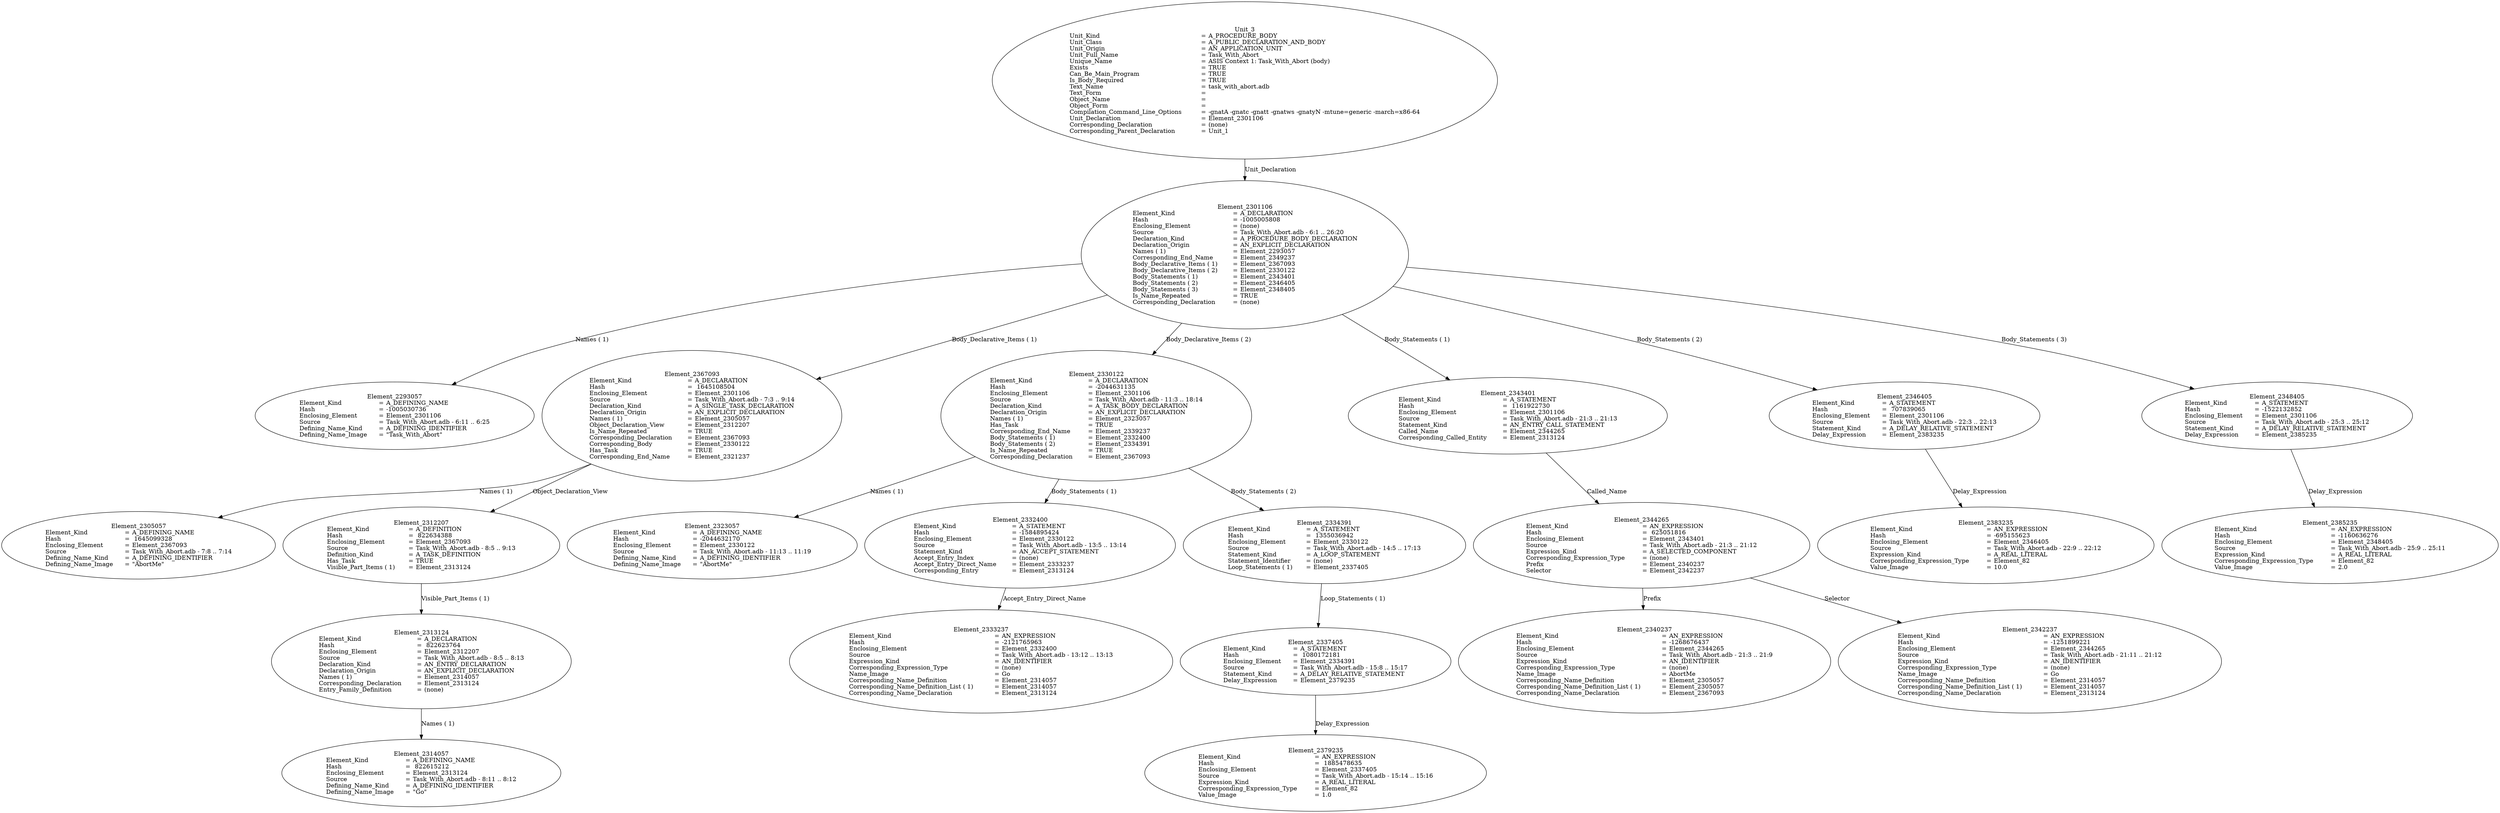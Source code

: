 digraph "task_with_abort.adt" {
  Unit_3 -> Element_2301106
      [ label=Unit_Declaration ];
  Unit_3
      [ label=<<TABLE BORDER="0" CELLBORDER="0" CELLSPACING="0" CELLPADDING="0"> 
          <TR><TD COLSPAN="3">Unit_3</TD></TR>
          <TR><TD ALIGN="LEFT">Unit_Kind   </TD><TD> = </TD><TD ALIGN="LEFT">A_PROCEDURE_BODY</TD></TR>
          <TR><TD ALIGN="LEFT">Unit_Class   </TD><TD> = </TD><TD ALIGN="LEFT">A_PUBLIC_DECLARATION_AND_BODY</TD></TR>
          <TR><TD ALIGN="LEFT">Unit_Origin   </TD><TD> = </TD><TD ALIGN="LEFT">AN_APPLICATION_UNIT</TD></TR>
          <TR><TD ALIGN="LEFT">Unit_Full_Name    </TD><TD> = </TD><TD ALIGN="LEFT">Task_With_Abort</TD></TR>
          <TR><TD ALIGN="LEFT">Unique_Name   </TD><TD> = </TD><TD ALIGN="LEFT">ASIS Context 1: Task_With_Abort (body)</TD></TR>
          <TR><TD ALIGN="LEFT">Exists  </TD><TD> = </TD><TD ALIGN="LEFT">TRUE</TD></TR>
          <TR><TD ALIGN="LEFT">Can_Be_Main_Program     </TD><TD> = </TD><TD ALIGN="LEFT">TRUE</TD></TR>
          <TR><TD ALIGN="LEFT">Is_Body_Required     </TD><TD> = </TD><TD ALIGN="LEFT">TRUE</TD></TR>
          <TR><TD ALIGN="LEFT">Text_Name   </TD><TD> = </TD><TD ALIGN="LEFT">task_with_abort.adb</TD></TR>
          <TR><TD ALIGN="LEFT">Text_Form   </TD><TD> = </TD><TD ALIGN="LEFT"></TD></TR>
          <TR><TD ALIGN="LEFT">Object_Name   </TD><TD> = </TD><TD ALIGN="LEFT"></TD></TR>
          <TR><TD ALIGN="LEFT">Object_Form   </TD><TD> = </TD><TD ALIGN="LEFT"></TD></TR>
          <TR><TD ALIGN="LEFT">Compilation_Command_Line_Options         </TD><TD> = </TD><TD ALIGN="LEFT">-gnatA -gnatc -gnatt -gnatws -gnatyN -mtune=generic -march=x86-64</TD></TR>
          <TR><TD ALIGN="LEFT">Unit_Declaration     </TD><TD> = </TD><TD ALIGN="LEFT">Element_2301106</TD></TR>
          <TR><TD ALIGN="LEFT">Corresponding_Declaration       </TD><TD> = </TD><TD ALIGN="LEFT">(none)</TD></TR>
          <TR><TD ALIGN="LEFT">Corresponding_Parent_Declaration         </TD><TD> = </TD><TD ALIGN="LEFT">Unit_1</TD></TR>
          </TABLE>> ];
  Element_2301106 -> Element_2293057
      [ label="Names ( 1)" ];
  Element_2301106 -> Element_2367093
      [ label="Body_Declarative_Items ( 1)" ];
  Element_2301106 -> Element_2330122
      [ label="Body_Declarative_Items ( 2)" ];
  Element_2301106 -> Element_2343401
      [ label="Body_Statements ( 1)" ];
  Element_2301106 -> Element_2346405
      [ label="Body_Statements ( 2)" ];
  Element_2301106 -> Element_2348405
      [ label="Body_Statements ( 3)" ];
  Element_2301106
      [ label=<<TABLE BORDER="0" CELLBORDER="0" CELLSPACING="0" CELLPADDING="0"> 
          <TR><TD COLSPAN="3">Element_2301106</TD></TR>
          <TR><TD ALIGN="LEFT">Element_Kind    </TD><TD> = </TD><TD ALIGN="LEFT">A_DECLARATION</TD></TR>
          <TR><TD ALIGN="LEFT">Hash  </TD><TD> = </TD><TD ALIGN="LEFT">-1005005808</TD></TR>
          <TR><TD ALIGN="LEFT">Enclosing_Element     </TD><TD> = </TD><TD ALIGN="LEFT">(none)</TD></TR>
          <TR><TD ALIGN="LEFT">Source  </TD><TD> = </TD><TD ALIGN="LEFT">Task_With_Abort.adb - 6:1 .. 26:20</TD></TR>
          <TR><TD ALIGN="LEFT">Declaration_Kind     </TD><TD> = </TD><TD ALIGN="LEFT">A_PROCEDURE_BODY_DECLARATION</TD></TR>
          <TR><TD ALIGN="LEFT">Declaration_Origin     </TD><TD> = </TD><TD ALIGN="LEFT">AN_EXPLICIT_DECLARATION</TD></TR>
          <TR><TD ALIGN="LEFT">Names ( 1)   </TD><TD> = </TD><TD ALIGN="LEFT">Element_2293057</TD></TR>
          <TR><TD ALIGN="LEFT">Corresponding_End_Name      </TD><TD> = </TD><TD ALIGN="LEFT">Element_2349237</TD></TR>
          <TR><TD ALIGN="LEFT">Body_Declarative_Items ( 1)       </TD><TD> = </TD><TD ALIGN="LEFT">Element_2367093</TD></TR>
          <TR><TD ALIGN="LEFT">Body_Declarative_Items ( 2)       </TD><TD> = </TD><TD ALIGN="LEFT">Element_2330122</TD></TR>
          <TR><TD ALIGN="LEFT">Body_Statements ( 1)      </TD><TD> = </TD><TD ALIGN="LEFT">Element_2343401</TD></TR>
          <TR><TD ALIGN="LEFT">Body_Statements ( 2)      </TD><TD> = </TD><TD ALIGN="LEFT">Element_2346405</TD></TR>
          <TR><TD ALIGN="LEFT">Body_Statements ( 3)      </TD><TD> = </TD><TD ALIGN="LEFT">Element_2348405</TD></TR>
          <TR><TD ALIGN="LEFT">Is_Name_Repeated     </TD><TD> = </TD><TD ALIGN="LEFT">TRUE</TD></TR>
          <TR><TD ALIGN="LEFT">Corresponding_Declaration       </TD><TD> = </TD><TD ALIGN="LEFT">(none)</TD></TR>
          </TABLE>> ];
  Element_2293057
      [ label=<<TABLE BORDER="0" CELLBORDER="0" CELLSPACING="0" CELLPADDING="0"> 
          <TR><TD COLSPAN="3">Element_2293057</TD></TR>
          <TR><TD ALIGN="LEFT">Element_Kind    </TD><TD> = </TD><TD ALIGN="LEFT">A_DEFINING_NAME</TD></TR>
          <TR><TD ALIGN="LEFT">Hash  </TD><TD> = </TD><TD ALIGN="LEFT">-1005030736</TD></TR>
          <TR><TD ALIGN="LEFT">Enclosing_Element     </TD><TD> = </TD><TD ALIGN="LEFT">Element_2301106</TD></TR>
          <TR><TD ALIGN="LEFT">Source  </TD><TD> = </TD><TD ALIGN="LEFT">Task_With_Abort.adb - 6:11 .. 6:25</TD></TR>
          <TR><TD ALIGN="LEFT">Defining_Name_Kind     </TD><TD> = </TD><TD ALIGN="LEFT">A_DEFINING_IDENTIFIER</TD></TR>
          <TR><TD ALIGN="LEFT">Defining_Name_Image     </TD><TD> = </TD><TD ALIGN="LEFT">"Task_With_Abort"</TD></TR>
          </TABLE>> ];
  Element_2367093 -> Element_2305057
      [ label="Names ( 1)" ];
  Element_2367093 -> Element_2312207
      [ label=Object_Declaration_View ];
  Element_2367093
      [ label=<<TABLE BORDER="0" CELLBORDER="0" CELLSPACING="0" CELLPADDING="0"> 
          <TR><TD COLSPAN="3">Element_2367093</TD></TR>
          <TR><TD ALIGN="LEFT">Element_Kind    </TD><TD> = </TD><TD ALIGN="LEFT">A_DECLARATION</TD></TR>
          <TR><TD ALIGN="LEFT">Hash  </TD><TD> = </TD><TD ALIGN="LEFT"> 1645108504</TD></TR>
          <TR><TD ALIGN="LEFT">Enclosing_Element     </TD><TD> = </TD><TD ALIGN="LEFT">Element_2301106</TD></TR>
          <TR><TD ALIGN="LEFT">Source  </TD><TD> = </TD><TD ALIGN="LEFT">Task_With_Abort.adb - 7:3 .. 9:14</TD></TR>
          <TR><TD ALIGN="LEFT">Declaration_Kind     </TD><TD> = </TD><TD ALIGN="LEFT">A_SINGLE_TASK_DECLARATION</TD></TR>
          <TR><TD ALIGN="LEFT">Declaration_Origin     </TD><TD> = </TD><TD ALIGN="LEFT">AN_EXPLICIT_DECLARATION</TD></TR>
          <TR><TD ALIGN="LEFT">Names ( 1)   </TD><TD> = </TD><TD ALIGN="LEFT">Element_2305057</TD></TR>
          <TR><TD ALIGN="LEFT">Object_Declaration_View      </TD><TD> = </TD><TD ALIGN="LEFT">Element_2312207</TD></TR>
          <TR><TD ALIGN="LEFT">Is_Name_Repeated     </TD><TD> = </TD><TD ALIGN="LEFT">TRUE</TD></TR>
          <TR><TD ALIGN="LEFT">Corresponding_Declaration       </TD><TD> = </TD><TD ALIGN="LEFT">Element_2367093</TD></TR>
          <TR><TD ALIGN="LEFT">Corresponding_Body     </TD><TD> = </TD><TD ALIGN="LEFT">Element_2330122</TD></TR>
          <TR><TD ALIGN="LEFT">Has_Task   </TD><TD> = </TD><TD ALIGN="LEFT">TRUE</TD></TR>
          <TR><TD ALIGN="LEFT">Corresponding_End_Name      </TD><TD> = </TD><TD ALIGN="LEFT">Element_2321237</TD></TR>
          </TABLE>> ];
  Element_2305057
      [ label=<<TABLE BORDER="0" CELLBORDER="0" CELLSPACING="0" CELLPADDING="0"> 
          <TR><TD COLSPAN="3">Element_2305057</TD></TR>
          <TR><TD ALIGN="LEFT">Element_Kind    </TD><TD> = </TD><TD ALIGN="LEFT">A_DEFINING_NAME</TD></TR>
          <TR><TD ALIGN="LEFT">Hash  </TD><TD> = </TD><TD ALIGN="LEFT"> 1645099328</TD></TR>
          <TR><TD ALIGN="LEFT">Enclosing_Element     </TD><TD> = </TD><TD ALIGN="LEFT">Element_2367093</TD></TR>
          <TR><TD ALIGN="LEFT">Source  </TD><TD> = </TD><TD ALIGN="LEFT">Task_With_Abort.adb - 7:8 .. 7:14</TD></TR>
          <TR><TD ALIGN="LEFT">Defining_Name_Kind     </TD><TD> = </TD><TD ALIGN="LEFT">A_DEFINING_IDENTIFIER</TD></TR>
          <TR><TD ALIGN="LEFT">Defining_Name_Image     </TD><TD> = </TD><TD ALIGN="LEFT">"AbortMe"</TD></TR>
          </TABLE>> ];
  Element_2312207 -> Element_2313124
      [ label="Visible_Part_Items ( 1)" ];
  Element_2312207
      [ label=<<TABLE BORDER="0" CELLBORDER="0" CELLSPACING="0" CELLPADDING="0"> 
          <TR><TD COLSPAN="3">Element_2312207</TD></TR>
          <TR><TD ALIGN="LEFT">Element_Kind    </TD><TD> = </TD><TD ALIGN="LEFT">A_DEFINITION</TD></TR>
          <TR><TD ALIGN="LEFT">Hash  </TD><TD> = </TD><TD ALIGN="LEFT"> 822634388</TD></TR>
          <TR><TD ALIGN="LEFT">Enclosing_Element     </TD><TD> = </TD><TD ALIGN="LEFT">Element_2367093</TD></TR>
          <TR><TD ALIGN="LEFT">Source  </TD><TD> = </TD><TD ALIGN="LEFT">Task_With_Abort.adb - 8:5 .. 9:13</TD></TR>
          <TR><TD ALIGN="LEFT">Definition_Kind    </TD><TD> = </TD><TD ALIGN="LEFT">A_TASK_DEFINITION</TD></TR>
          <TR><TD ALIGN="LEFT">Has_Task   </TD><TD> = </TD><TD ALIGN="LEFT">TRUE</TD></TR>
          <TR><TD ALIGN="LEFT">Visible_Part_Items ( 1)      </TD><TD> = </TD><TD ALIGN="LEFT">Element_2313124</TD></TR>
          </TABLE>> ];
  Element_2313124 -> Element_2314057
      [ label="Names ( 1)" ];
  Element_2313124
      [ label=<<TABLE BORDER="0" CELLBORDER="0" CELLSPACING="0" CELLPADDING="0"> 
          <TR><TD COLSPAN="3">Element_2313124</TD></TR>
          <TR><TD ALIGN="LEFT">Element_Kind    </TD><TD> = </TD><TD ALIGN="LEFT">A_DECLARATION</TD></TR>
          <TR><TD ALIGN="LEFT">Hash  </TD><TD> = </TD><TD ALIGN="LEFT"> 822623764</TD></TR>
          <TR><TD ALIGN="LEFT">Enclosing_Element     </TD><TD> = </TD><TD ALIGN="LEFT">Element_2312207</TD></TR>
          <TR><TD ALIGN="LEFT">Source  </TD><TD> = </TD><TD ALIGN="LEFT">Task_With_Abort.adb - 8:5 .. 8:13</TD></TR>
          <TR><TD ALIGN="LEFT">Declaration_Kind     </TD><TD> = </TD><TD ALIGN="LEFT">AN_ENTRY_DECLARATION</TD></TR>
          <TR><TD ALIGN="LEFT">Declaration_Origin     </TD><TD> = </TD><TD ALIGN="LEFT">AN_EXPLICIT_DECLARATION</TD></TR>
          <TR><TD ALIGN="LEFT">Names ( 1)   </TD><TD> = </TD><TD ALIGN="LEFT">Element_2314057</TD></TR>
          <TR><TD ALIGN="LEFT">Corresponding_Declaration       </TD><TD> = </TD><TD ALIGN="LEFT">Element_2313124</TD></TR>
          <TR><TD ALIGN="LEFT">Entry_Family_Definition      </TD><TD> = </TD><TD ALIGN="LEFT">(none)</TD></TR>
          </TABLE>> ];
  Element_2314057
      [ label=<<TABLE BORDER="0" CELLBORDER="0" CELLSPACING="0" CELLPADDING="0"> 
          <TR><TD COLSPAN="3">Element_2314057</TD></TR>
          <TR><TD ALIGN="LEFT">Element_Kind    </TD><TD> = </TD><TD ALIGN="LEFT">A_DEFINING_NAME</TD></TR>
          <TR><TD ALIGN="LEFT">Hash  </TD><TD> = </TD><TD ALIGN="LEFT"> 822615212</TD></TR>
          <TR><TD ALIGN="LEFT">Enclosing_Element     </TD><TD> = </TD><TD ALIGN="LEFT">Element_2313124</TD></TR>
          <TR><TD ALIGN="LEFT">Source  </TD><TD> = </TD><TD ALIGN="LEFT">Task_With_Abort.adb - 8:11 .. 8:12</TD></TR>
          <TR><TD ALIGN="LEFT">Defining_Name_Kind     </TD><TD> = </TD><TD ALIGN="LEFT">A_DEFINING_IDENTIFIER</TD></TR>
          <TR><TD ALIGN="LEFT">Defining_Name_Image     </TD><TD> = </TD><TD ALIGN="LEFT">"Go"</TD></TR>
          </TABLE>> ];
  Element_2330122 -> Element_2323057
      [ label="Names ( 1)" ];
  Element_2330122 -> Element_2332400
      [ label="Body_Statements ( 1)" ];
  Element_2330122 -> Element_2334391
      [ label="Body_Statements ( 2)" ];
  Element_2330122
      [ label=<<TABLE BORDER="0" CELLBORDER="0" CELLSPACING="0" CELLPADDING="0"> 
          <TR><TD COLSPAN="3">Element_2330122</TD></TR>
          <TR><TD ALIGN="LEFT">Element_Kind    </TD><TD> = </TD><TD ALIGN="LEFT">A_DECLARATION</TD></TR>
          <TR><TD ALIGN="LEFT">Hash  </TD><TD> = </TD><TD ALIGN="LEFT">-2044631135</TD></TR>
          <TR><TD ALIGN="LEFT">Enclosing_Element     </TD><TD> = </TD><TD ALIGN="LEFT">Element_2301106</TD></TR>
          <TR><TD ALIGN="LEFT">Source  </TD><TD> = </TD><TD ALIGN="LEFT">Task_With_Abort.adb - 11:3 .. 18:14</TD></TR>
          <TR><TD ALIGN="LEFT">Declaration_Kind     </TD><TD> = </TD><TD ALIGN="LEFT">A_TASK_BODY_DECLARATION</TD></TR>
          <TR><TD ALIGN="LEFT">Declaration_Origin     </TD><TD> = </TD><TD ALIGN="LEFT">AN_EXPLICIT_DECLARATION</TD></TR>
          <TR><TD ALIGN="LEFT">Names ( 1)   </TD><TD> = </TD><TD ALIGN="LEFT">Element_2323057</TD></TR>
          <TR><TD ALIGN="LEFT">Has_Task   </TD><TD> = </TD><TD ALIGN="LEFT">TRUE</TD></TR>
          <TR><TD ALIGN="LEFT">Corresponding_End_Name      </TD><TD> = </TD><TD ALIGN="LEFT">Element_2339237</TD></TR>
          <TR><TD ALIGN="LEFT">Body_Statements ( 1)      </TD><TD> = </TD><TD ALIGN="LEFT">Element_2332400</TD></TR>
          <TR><TD ALIGN="LEFT">Body_Statements ( 2)      </TD><TD> = </TD><TD ALIGN="LEFT">Element_2334391</TD></TR>
          <TR><TD ALIGN="LEFT">Is_Name_Repeated     </TD><TD> = </TD><TD ALIGN="LEFT">TRUE</TD></TR>
          <TR><TD ALIGN="LEFT">Corresponding_Declaration       </TD><TD> = </TD><TD ALIGN="LEFT">Element_2367093</TD></TR>
          </TABLE>> ];
  Element_2323057
      [ label=<<TABLE BORDER="0" CELLBORDER="0" CELLSPACING="0" CELLPADDING="0"> 
          <TR><TD COLSPAN="3">Element_2323057</TD></TR>
          <TR><TD ALIGN="LEFT">Element_Kind    </TD><TD> = </TD><TD ALIGN="LEFT">A_DEFINING_NAME</TD></TR>
          <TR><TD ALIGN="LEFT">Hash  </TD><TD> = </TD><TD ALIGN="LEFT">-2044632170</TD></TR>
          <TR><TD ALIGN="LEFT">Enclosing_Element     </TD><TD> = </TD><TD ALIGN="LEFT">Element_2330122</TD></TR>
          <TR><TD ALIGN="LEFT">Source  </TD><TD> = </TD><TD ALIGN="LEFT">Task_With_Abort.adb - 11:13 .. 11:19</TD></TR>
          <TR><TD ALIGN="LEFT">Defining_Name_Kind     </TD><TD> = </TD><TD ALIGN="LEFT">A_DEFINING_IDENTIFIER</TD></TR>
          <TR><TD ALIGN="LEFT">Defining_Name_Image     </TD><TD> = </TD><TD ALIGN="LEFT">"AbortMe"</TD></TR>
          </TABLE>> ];
  Element_2332400 -> Element_2333237
      [ label=Accept_Entry_Direct_Name ];
  Element_2332400
      [ label=<<TABLE BORDER="0" CELLBORDER="0" CELLSPACING="0" CELLPADDING="0"> 
          <TR><TD COLSPAN="3">Element_2332400</TD></TR>
          <TR><TD ALIGN="LEFT">Element_Kind    </TD><TD> = </TD><TD ALIGN="LEFT">A_STATEMENT</TD></TR>
          <TR><TD ALIGN="LEFT">Hash  </TD><TD> = </TD><TD ALIGN="LEFT">-1584895424</TD></TR>
          <TR><TD ALIGN="LEFT">Enclosing_Element     </TD><TD> = </TD><TD ALIGN="LEFT">Element_2330122</TD></TR>
          <TR><TD ALIGN="LEFT">Source  </TD><TD> = </TD><TD ALIGN="LEFT">Task_With_Abort.adb - 13:5 .. 13:14</TD></TR>
          <TR><TD ALIGN="LEFT">Statement_Kind    </TD><TD> = </TD><TD ALIGN="LEFT">AN_ACCEPT_STATEMENT</TD></TR>
          <TR><TD ALIGN="LEFT">Accept_Entry_Index     </TD><TD> = </TD><TD ALIGN="LEFT">(none)</TD></TR>
          <TR><TD ALIGN="LEFT">Accept_Entry_Direct_Name       </TD><TD> = </TD><TD ALIGN="LEFT">Element_2333237</TD></TR>
          <TR><TD ALIGN="LEFT">Corresponding_Entry     </TD><TD> = </TD><TD ALIGN="LEFT">Element_2313124</TD></TR>
          </TABLE>> ];
  Element_2333237
      [ label=<<TABLE BORDER="0" CELLBORDER="0" CELLSPACING="0" CELLPADDING="0"> 
          <TR><TD COLSPAN="3">Element_2333237</TD></TR>
          <TR><TD ALIGN="LEFT">Element_Kind    </TD><TD> = </TD><TD ALIGN="LEFT">AN_EXPRESSION</TD></TR>
          <TR><TD ALIGN="LEFT">Hash  </TD><TD> = </TD><TD ALIGN="LEFT">-2121765963</TD></TR>
          <TR><TD ALIGN="LEFT">Enclosing_Element     </TD><TD> = </TD><TD ALIGN="LEFT">Element_2332400</TD></TR>
          <TR><TD ALIGN="LEFT">Source  </TD><TD> = </TD><TD ALIGN="LEFT">Task_With_Abort.adb - 13:12 .. 13:13</TD></TR>
          <TR><TD ALIGN="LEFT">Expression_Kind    </TD><TD> = </TD><TD ALIGN="LEFT">AN_IDENTIFIER</TD></TR>
          <TR><TD ALIGN="LEFT">Corresponding_Expression_Type        </TD><TD> = </TD><TD ALIGN="LEFT">(none)</TD></TR>
          <TR><TD ALIGN="LEFT">Name_Image   </TD><TD> = </TD><TD ALIGN="LEFT">Go</TD></TR>
          <TR><TD ALIGN="LEFT">Corresponding_Name_Definition        </TD><TD> = </TD><TD ALIGN="LEFT">Element_2314057</TD></TR>
          <TR><TD ALIGN="LEFT">Corresponding_Name_Definition_List ( 1)          </TD><TD> = </TD><TD ALIGN="LEFT">Element_2314057</TD></TR>
          <TR><TD ALIGN="LEFT">Corresponding_Name_Declaration        </TD><TD> = </TD><TD ALIGN="LEFT">Element_2313124</TD></TR>
          </TABLE>> ];
  Element_2334391 -> Element_2337405
      [ label="Loop_Statements ( 1)" ];
  Element_2334391
      [ label=<<TABLE BORDER="0" CELLBORDER="0" CELLSPACING="0" CELLPADDING="0"> 
          <TR><TD COLSPAN="3">Element_2334391</TD></TR>
          <TR><TD ALIGN="LEFT">Element_Kind    </TD><TD> = </TD><TD ALIGN="LEFT">A_STATEMENT</TD></TR>
          <TR><TD ALIGN="LEFT">Hash  </TD><TD> = </TD><TD ALIGN="LEFT"> 1355036942</TD></TR>
          <TR><TD ALIGN="LEFT">Enclosing_Element     </TD><TD> = </TD><TD ALIGN="LEFT">Element_2330122</TD></TR>
          <TR><TD ALIGN="LEFT">Source  </TD><TD> = </TD><TD ALIGN="LEFT">Task_With_Abort.adb - 14:5 .. 17:13</TD></TR>
          <TR><TD ALIGN="LEFT">Statement_Kind    </TD><TD> = </TD><TD ALIGN="LEFT">A_LOOP_STATEMENT</TD></TR>
          <TR><TD ALIGN="LEFT">Statement_Identifier      </TD><TD> = </TD><TD ALIGN="LEFT">(none)</TD></TR>
          <TR><TD ALIGN="LEFT">Loop_Statements ( 1)      </TD><TD> = </TD><TD ALIGN="LEFT">Element_2337405</TD></TR>
          </TABLE>> ];
  Element_2337405 -> Element_2379235
      [ label=Delay_Expression ];
  Element_2337405
      [ label=<<TABLE BORDER="0" CELLBORDER="0" CELLSPACING="0" CELLPADDING="0"> 
          <TR><TD COLSPAN="3">Element_2337405</TD></TR>
          <TR><TD ALIGN="LEFT">Element_Kind    </TD><TD> = </TD><TD ALIGN="LEFT">A_STATEMENT</TD></TR>
          <TR><TD ALIGN="LEFT">Hash  </TD><TD> = </TD><TD ALIGN="LEFT"> 1080172181</TD></TR>
          <TR><TD ALIGN="LEFT">Enclosing_Element     </TD><TD> = </TD><TD ALIGN="LEFT">Element_2334391</TD></TR>
          <TR><TD ALIGN="LEFT">Source  </TD><TD> = </TD><TD ALIGN="LEFT">Task_With_Abort.adb - 15:8 .. 15:17</TD></TR>
          <TR><TD ALIGN="LEFT">Statement_Kind    </TD><TD> = </TD><TD ALIGN="LEFT">A_DELAY_RELATIVE_STATEMENT</TD></TR>
          <TR><TD ALIGN="LEFT">Delay_Expression     </TD><TD> = </TD><TD ALIGN="LEFT">Element_2379235</TD></TR>
          </TABLE>> ];
  Element_2379235
      [ label=<<TABLE BORDER="0" CELLBORDER="0" CELLSPACING="0" CELLPADDING="0"> 
          <TR><TD COLSPAN="3">Element_2379235</TD></TR>
          <TR><TD ALIGN="LEFT">Element_Kind    </TD><TD> = </TD><TD ALIGN="LEFT">AN_EXPRESSION</TD></TR>
          <TR><TD ALIGN="LEFT">Hash  </TD><TD> = </TD><TD ALIGN="LEFT"> 1885478635</TD></TR>
          <TR><TD ALIGN="LEFT">Enclosing_Element     </TD><TD> = </TD><TD ALIGN="LEFT">Element_2337405</TD></TR>
          <TR><TD ALIGN="LEFT">Source  </TD><TD> = </TD><TD ALIGN="LEFT">Task_With_Abort.adb - 15:14 .. 15:16</TD></TR>
          <TR><TD ALIGN="LEFT">Expression_Kind    </TD><TD> = </TD><TD ALIGN="LEFT">A_REAL_LITERAL</TD></TR>
          <TR><TD ALIGN="LEFT">Corresponding_Expression_Type        </TD><TD> = </TD><TD ALIGN="LEFT">Element_82</TD></TR>
          <TR><TD ALIGN="LEFT">Value_Image   </TD><TD> = </TD><TD ALIGN="LEFT">1.0</TD></TR>
          </TABLE>> ];
  Element_2343401 -> Element_2344265
      [ label=Called_Name ];
  Element_2343401
      [ label=<<TABLE BORDER="0" CELLBORDER="0" CELLSPACING="0" CELLPADDING="0"> 
          <TR><TD COLSPAN="3">Element_2343401</TD></TR>
          <TR><TD ALIGN="LEFT">Element_Kind    </TD><TD> = </TD><TD ALIGN="LEFT">A_STATEMENT</TD></TR>
          <TR><TD ALIGN="LEFT">Hash  </TD><TD> = </TD><TD ALIGN="LEFT"> 1161922730</TD></TR>
          <TR><TD ALIGN="LEFT">Enclosing_Element     </TD><TD> = </TD><TD ALIGN="LEFT">Element_2301106</TD></TR>
          <TR><TD ALIGN="LEFT">Source  </TD><TD> = </TD><TD ALIGN="LEFT">Task_With_Abort.adb - 21:3 .. 21:13</TD></TR>
          <TR><TD ALIGN="LEFT">Statement_Kind    </TD><TD> = </TD><TD ALIGN="LEFT">AN_ENTRY_CALL_STATEMENT</TD></TR>
          <TR><TD ALIGN="LEFT">Called_Name   </TD><TD> = </TD><TD ALIGN="LEFT">Element_2344265</TD></TR>
          <TR><TD ALIGN="LEFT">Corresponding_Called_Entity       </TD><TD> = </TD><TD ALIGN="LEFT">Element_2313124</TD></TR>
          </TABLE>> ];
  Element_2344265 -> Element_2340237
      [ label=Prefix ];
  Element_2344265 -> Element_2342237
      [ label=Selector ];
  Element_2344265
      [ label=<<TABLE BORDER="0" CELLBORDER="0" CELLSPACING="0" CELLPADDING="0"> 
          <TR><TD COLSPAN="3">Element_2344265</TD></TR>
          <TR><TD ALIGN="LEFT">Element_Kind    </TD><TD> = </TD><TD ALIGN="LEFT">AN_EXPRESSION</TD></TR>
          <TR><TD ALIGN="LEFT">Hash  </TD><TD> = </TD><TD ALIGN="LEFT"> 625051816</TD></TR>
          <TR><TD ALIGN="LEFT">Enclosing_Element     </TD><TD> = </TD><TD ALIGN="LEFT">Element_2343401</TD></TR>
          <TR><TD ALIGN="LEFT">Source  </TD><TD> = </TD><TD ALIGN="LEFT">Task_With_Abort.adb - 21:3 .. 21:12</TD></TR>
          <TR><TD ALIGN="LEFT">Expression_Kind    </TD><TD> = </TD><TD ALIGN="LEFT">A_SELECTED_COMPONENT</TD></TR>
          <TR><TD ALIGN="LEFT">Corresponding_Expression_Type        </TD><TD> = </TD><TD ALIGN="LEFT">(none)</TD></TR>
          <TR><TD ALIGN="LEFT">Prefix  </TD><TD> = </TD><TD ALIGN="LEFT">Element_2340237</TD></TR>
          <TR><TD ALIGN="LEFT">Selector   </TD><TD> = </TD><TD ALIGN="LEFT">Element_2342237</TD></TR>
          </TABLE>> ];
  Element_2340237
      [ label=<<TABLE BORDER="0" CELLBORDER="0" CELLSPACING="0" CELLPADDING="0"> 
          <TR><TD COLSPAN="3">Element_2340237</TD></TR>
          <TR><TD ALIGN="LEFT">Element_Kind    </TD><TD> = </TD><TD ALIGN="LEFT">AN_EXPRESSION</TD></TR>
          <TR><TD ALIGN="LEFT">Hash  </TD><TD> = </TD><TD ALIGN="LEFT">-1268676437</TD></TR>
          <TR><TD ALIGN="LEFT">Enclosing_Element     </TD><TD> = </TD><TD ALIGN="LEFT">Element_2344265</TD></TR>
          <TR><TD ALIGN="LEFT">Source  </TD><TD> = </TD><TD ALIGN="LEFT">Task_With_Abort.adb - 21:3 .. 21:9</TD></TR>
          <TR><TD ALIGN="LEFT">Expression_Kind    </TD><TD> = </TD><TD ALIGN="LEFT">AN_IDENTIFIER</TD></TR>
          <TR><TD ALIGN="LEFT">Corresponding_Expression_Type        </TD><TD> = </TD><TD ALIGN="LEFT">(none)</TD></TR>
          <TR><TD ALIGN="LEFT">Name_Image   </TD><TD> = </TD><TD ALIGN="LEFT">AbortMe</TD></TR>
          <TR><TD ALIGN="LEFT">Corresponding_Name_Definition        </TD><TD> = </TD><TD ALIGN="LEFT">Element_2305057</TD></TR>
          <TR><TD ALIGN="LEFT">Corresponding_Name_Definition_List ( 1)          </TD><TD> = </TD><TD ALIGN="LEFT">Element_2305057</TD></TR>
          <TR><TD ALIGN="LEFT">Corresponding_Name_Declaration        </TD><TD> = </TD><TD ALIGN="LEFT">Element_2367093</TD></TR>
          </TABLE>> ];
  Element_2342237
      [ label=<<TABLE BORDER="0" CELLBORDER="0" CELLSPACING="0" CELLPADDING="0"> 
          <TR><TD COLSPAN="3">Element_2342237</TD></TR>
          <TR><TD ALIGN="LEFT">Element_Kind    </TD><TD> = </TD><TD ALIGN="LEFT">AN_EXPRESSION</TD></TR>
          <TR><TD ALIGN="LEFT">Hash  </TD><TD> = </TD><TD ALIGN="LEFT">-1251899221</TD></TR>
          <TR><TD ALIGN="LEFT">Enclosing_Element     </TD><TD> = </TD><TD ALIGN="LEFT">Element_2344265</TD></TR>
          <TR><TD ALIGN="LEFT">Source  </TD><TD> = </TD><TD ALIGN="LEFT">Task_With_Abort.adb - 21:11 .. 21:12</TD></TR>
          <TR><TD ALIGN="LEFT">Expression_Kind    </TD><TD> = </TD><TD ALIGN="LEFT">AN_IDENTIFIER</TD></TR>
          <TR><TD ALIGN="LEFT">Corresponding_Expression_Type        </TD><TD> = </TD><TD ALIGN="LEFT">(none)</TD></TR>
          <TR><TD ALIGN="LEFT">Name_Image   </TD><TD> = </TD><TD ALIGN="LEFT">Go</TD></TR>
          <TR><TD ALIGN="LEFT">Corresponding_Name_Definition        </TD><TD> = </TD><TD ALIGN="LEFT">Element_2314057</TD></TR>
          <TR><TD ALIGN="LEFT">Corresponding_Name_Definition_List ( 1)          </TD><TD> = </TD><TD ALIGN="LEFT">Element_2314057</TD></TR>
          <TR><TD ALIGN="LEFT">Corresponding_Name_Declaration        </TD><TD> = </TD><TD ALIGN="LEFT">Element_2313124</TD></TR>
          </TABLE>> ];
  Element_2346405 -> Element_2383235
      [ label=Delay_Expression ];
  Element_2346405
      [ label=<<TABLE BORDER="0" CELLBORDER="0" CELLSPACING="0" CELLPADDING="0"> 
          <TR><TD COLSPAN="3">Element_2346405</TD></TR>
          <TR><TD ALIGN="LEFT">Element_Kind    </TD><TD> = </TD><TD ALIGN="LEFT">A_STATEMENT</TD></TR>
          <TR><TD ALIGN="LEFT">Hash  </TD><TD> = </TD><TD ALIGN="LEFT"> 707839065</TD></TR>
          <TR><TD ALIGN="LEFT">Enclosing_Element     </TD><TD> = </TD><TD ALIGN="LEFT">Element_2301106</TD></TR>
          <TR><TD ALIGN="LEFT">Source  </TD><TD> = </TD><TD ALIGN="LEFT">Task_With_Abort.adb - 22:3 .. 22:13</TD></TR>
          <TR><TD ALIGN="LEFT">Statement_Kind    </TD><TD> = </TD><TD ALIGN="LEFT">A_DELAY_RELATIVE_STATEMENT</TD></TR>
          <TR><TD ALIGN="LEFT">Delay_Expression     </TD><TD> = </TD><TD ALIGN="LEFT">Element_2383235</TD></TR>
          </TABLE>> ];
  Element_2383235
      [ label=<<TABLE BORDER="0" CELLBORDER="0" CELLSPACING="0" CELLPADDING="0"> 
          <TR><TD COLSPAN="3">Element_2383235</TD></TR>
          <TR><TD ALIGN="LEFT">Element_Kind    </TD><TD> = </TD><TD ALIGN="LEFT">AN_EXPRESSION</TD></TR>
          <TR><TD ALIGN="LEFT">Hash  </TD><TD> = </TD><TD ALIGN="LEFT">-695155623</TD></TR>
          <TR><TD ALIGN="LEFT">Enclosing_Element     </TD><TD> = </TD><TD ALIGN="LEFT">Element_2346405</TD></TR>
          <TR><TD ALIGN="LEFT">Source  </TD><TD> = </TD><TD ALIGN="LEFT">Task_With_Abort.adb - 22:9 .. 22:12</TD></TR>
          <TR><TD ALIGN="LEFT">Expression_Kind    </TD><TD> = </TD><TD ALIGN="LEFT">A_REAL_LITERAL</TD></TR>
          <TR><TD ALIGN="LEFT">Corresponding_Expression_Type        </TD><TD> = </TD><TD ALIGN="LEFT">Element_82</TD></TR>
          <TR><TD ALIGN="LEFT">Value_Image   </TD><TD> = </TD><TD ALIGN="LEFT">10.0</TD></TR>
          </TABLE>> ];
  Element_2348405 -> Element_2385235
      [ label=Delay_Expression ];
  Element_2348405
      [ label=<<TABLE BORDER="0" CELLBORDER="0" CELLSPACING="0" CELLPADDING="0"> 
          <TR><TD COLSPAN="3">Element_2348405</TD></TR>
          <TR><TD ALIGN="LEFT">Element_Kind    </TD><TD> = </TD><TD ALIGN="LEFT">A_STATEMENT</TD></TR>
          <TR><TD ALIGN="LEFT">Hash  </TD><TD> = </TD><TD ALIGN="LEFT">-1522132852</TD></TR>
          <TR><TD ALIGN="LEFT">Enclosing_Element     </TD><TD> = </TD><TD ALIGN="LEFT">Element_2301106</TD></TR>
          <TR><TD ALIGN="LEFT">Source  </TD><TD> = </TD><TD ALIGN="LEFT">Task_With_Abort.adb - 25:3 .. 25:12</TD></TR>
          <TR><TD ALIGN="LEFT">Statement_Kind    </TD><TD> = </TD><TD ALIGN="LEFT">A_DELAY_RELATIVE_STATEMENT</TD></TR>
          <TR><TD ALIGN="LEFT">Delay_Expression     </TD><TD> = </TD><TD ALIGN="LEFT">Element_2385235</TD></TR>
          </TABLE>> ];
  Element_2385235
      [ label=<<TABLE BORDER="0" CELLBORDER="0" CELLSPACING="0" CELLPADDING="0"> 
          <TR><TD COLSPAN="3">Element_2385235</TD></TR>
          <TR><TD ALIGN="LEFT">Element_Kind    </TD><TD> = </TD><TD ALIGN="LEFT">AN_EXPRESSION</TD></TR>
          <TR><TD ALIGN="LEFT">Hash  </TD><TD> = </TD><TD ALIGN="LEFT">-1160636276</TD></TR>
          <TR><TD ALIGN="LEFT">Enclosing_Element     </TD><TD> = </TD><TD ALIGN="LEFT">Element_2348405</TD></TR>
          <TR><TD ALIGN="LEFT">Source  </TD><TD> = </TD><TD ALIGN="LEFT">Task_With_Abort.adb - 25:9 .. 25:11</TD></TR>
          <TR><TD ALIGN="LEFT">Expression_Kind    </TD><TD> = </TD><TD ALIGN="LEFT">A_REAL_LITERAL</TD></TR>
          <TR><TD ALIGN="LEFT">Corresponding_Expression_Type        </TD><TD> = </TD><TD ALIGN="LEFT">Element_82</TD></TR>
          <TR><TD ALIGN="LEFT">Value_Image   </TD><TD> = </TD><TD ALIGN="LEFT">2.0</TD></TR>
          </TABLE>> ]
}
